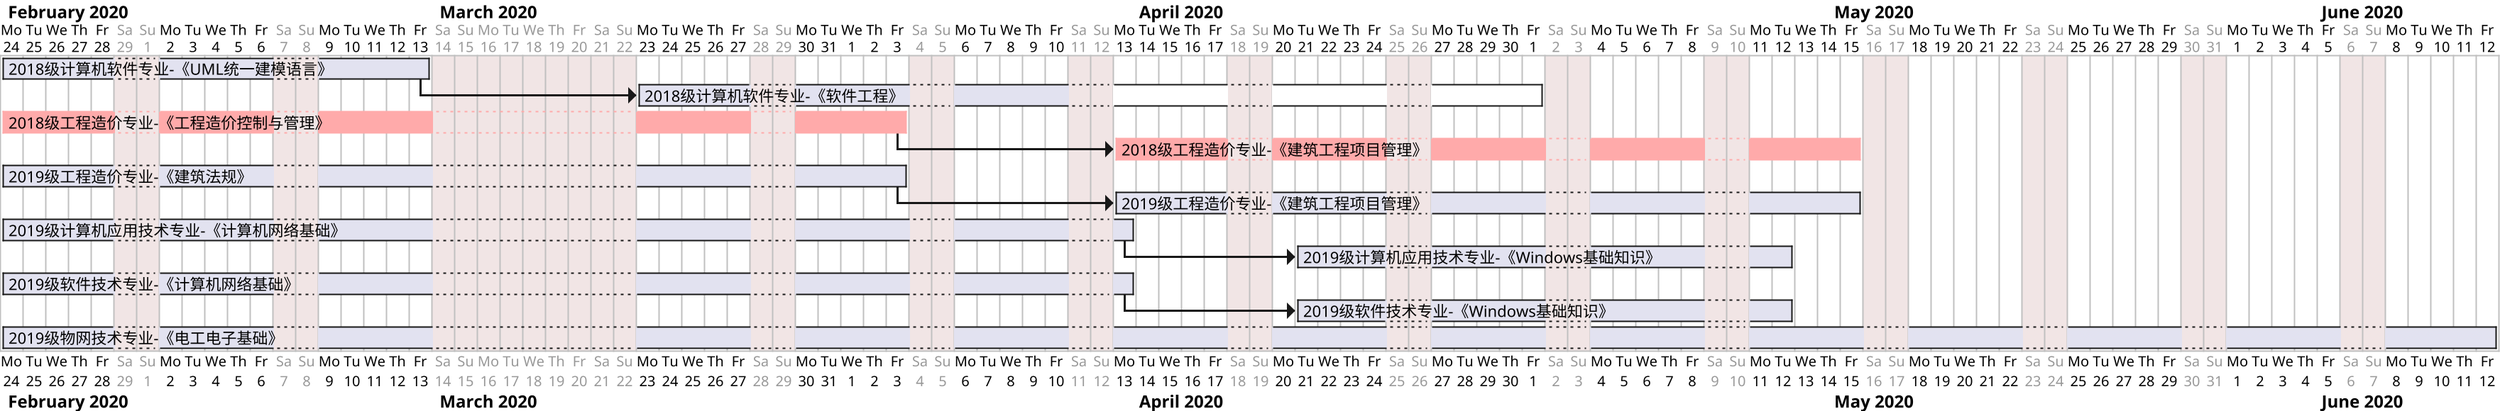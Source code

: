 @startgantt
scale 2
'printscale weekly
Project starts the 2020/02/24
saturday are closed
sunday are closed
2020/03/16 to 2020/03/20 is closed
[2018级计算机软件专业-《UML统一建模语言》] as [A] lasts 3 weeks and is 100% completed
[2018级计算机软件专业-《软件工程》] as [B] lasts 6 weeks
[A]->[B]
[B] is 50% completed

[2018级工程造价专业-《工程造价控制与管理》] as [C] lasts 5 weeks
[2018级工程造价专业-《建筑工程项目管理》] as [D] lasts 5 weeks
[D] starts 7 days after [C]'s end
[C] is colored in #faa
[D] is colored in #faa

[2019级工程造价专业-《建筑法规》] as [E] lasts 5 weeks
[2019级工程造价专业-《建筑工程项目管理》] as [F] lasts 5 weeks
[F] starts 7 days after [E]'s end

[2019级计算机应用技术专业-《计算机网络基础》] as [g] lasts 31 days
[2019级计算机应用技术专业-《Windows基础知识》] as [h] lasts 16 days
[h] starts 7 days after [g]'s end

[2019级软件技术专业-《计算机网络基础》] as [i] lasts 31 days
[2019级软件技术专业-《Windows基础知识》] as [j] lasts 16 days
[j] starts 7 days after [i]'s end

[2019级物网技术专业-《电工电子基础》] as [k] lasts 15 weeks
@endgantt